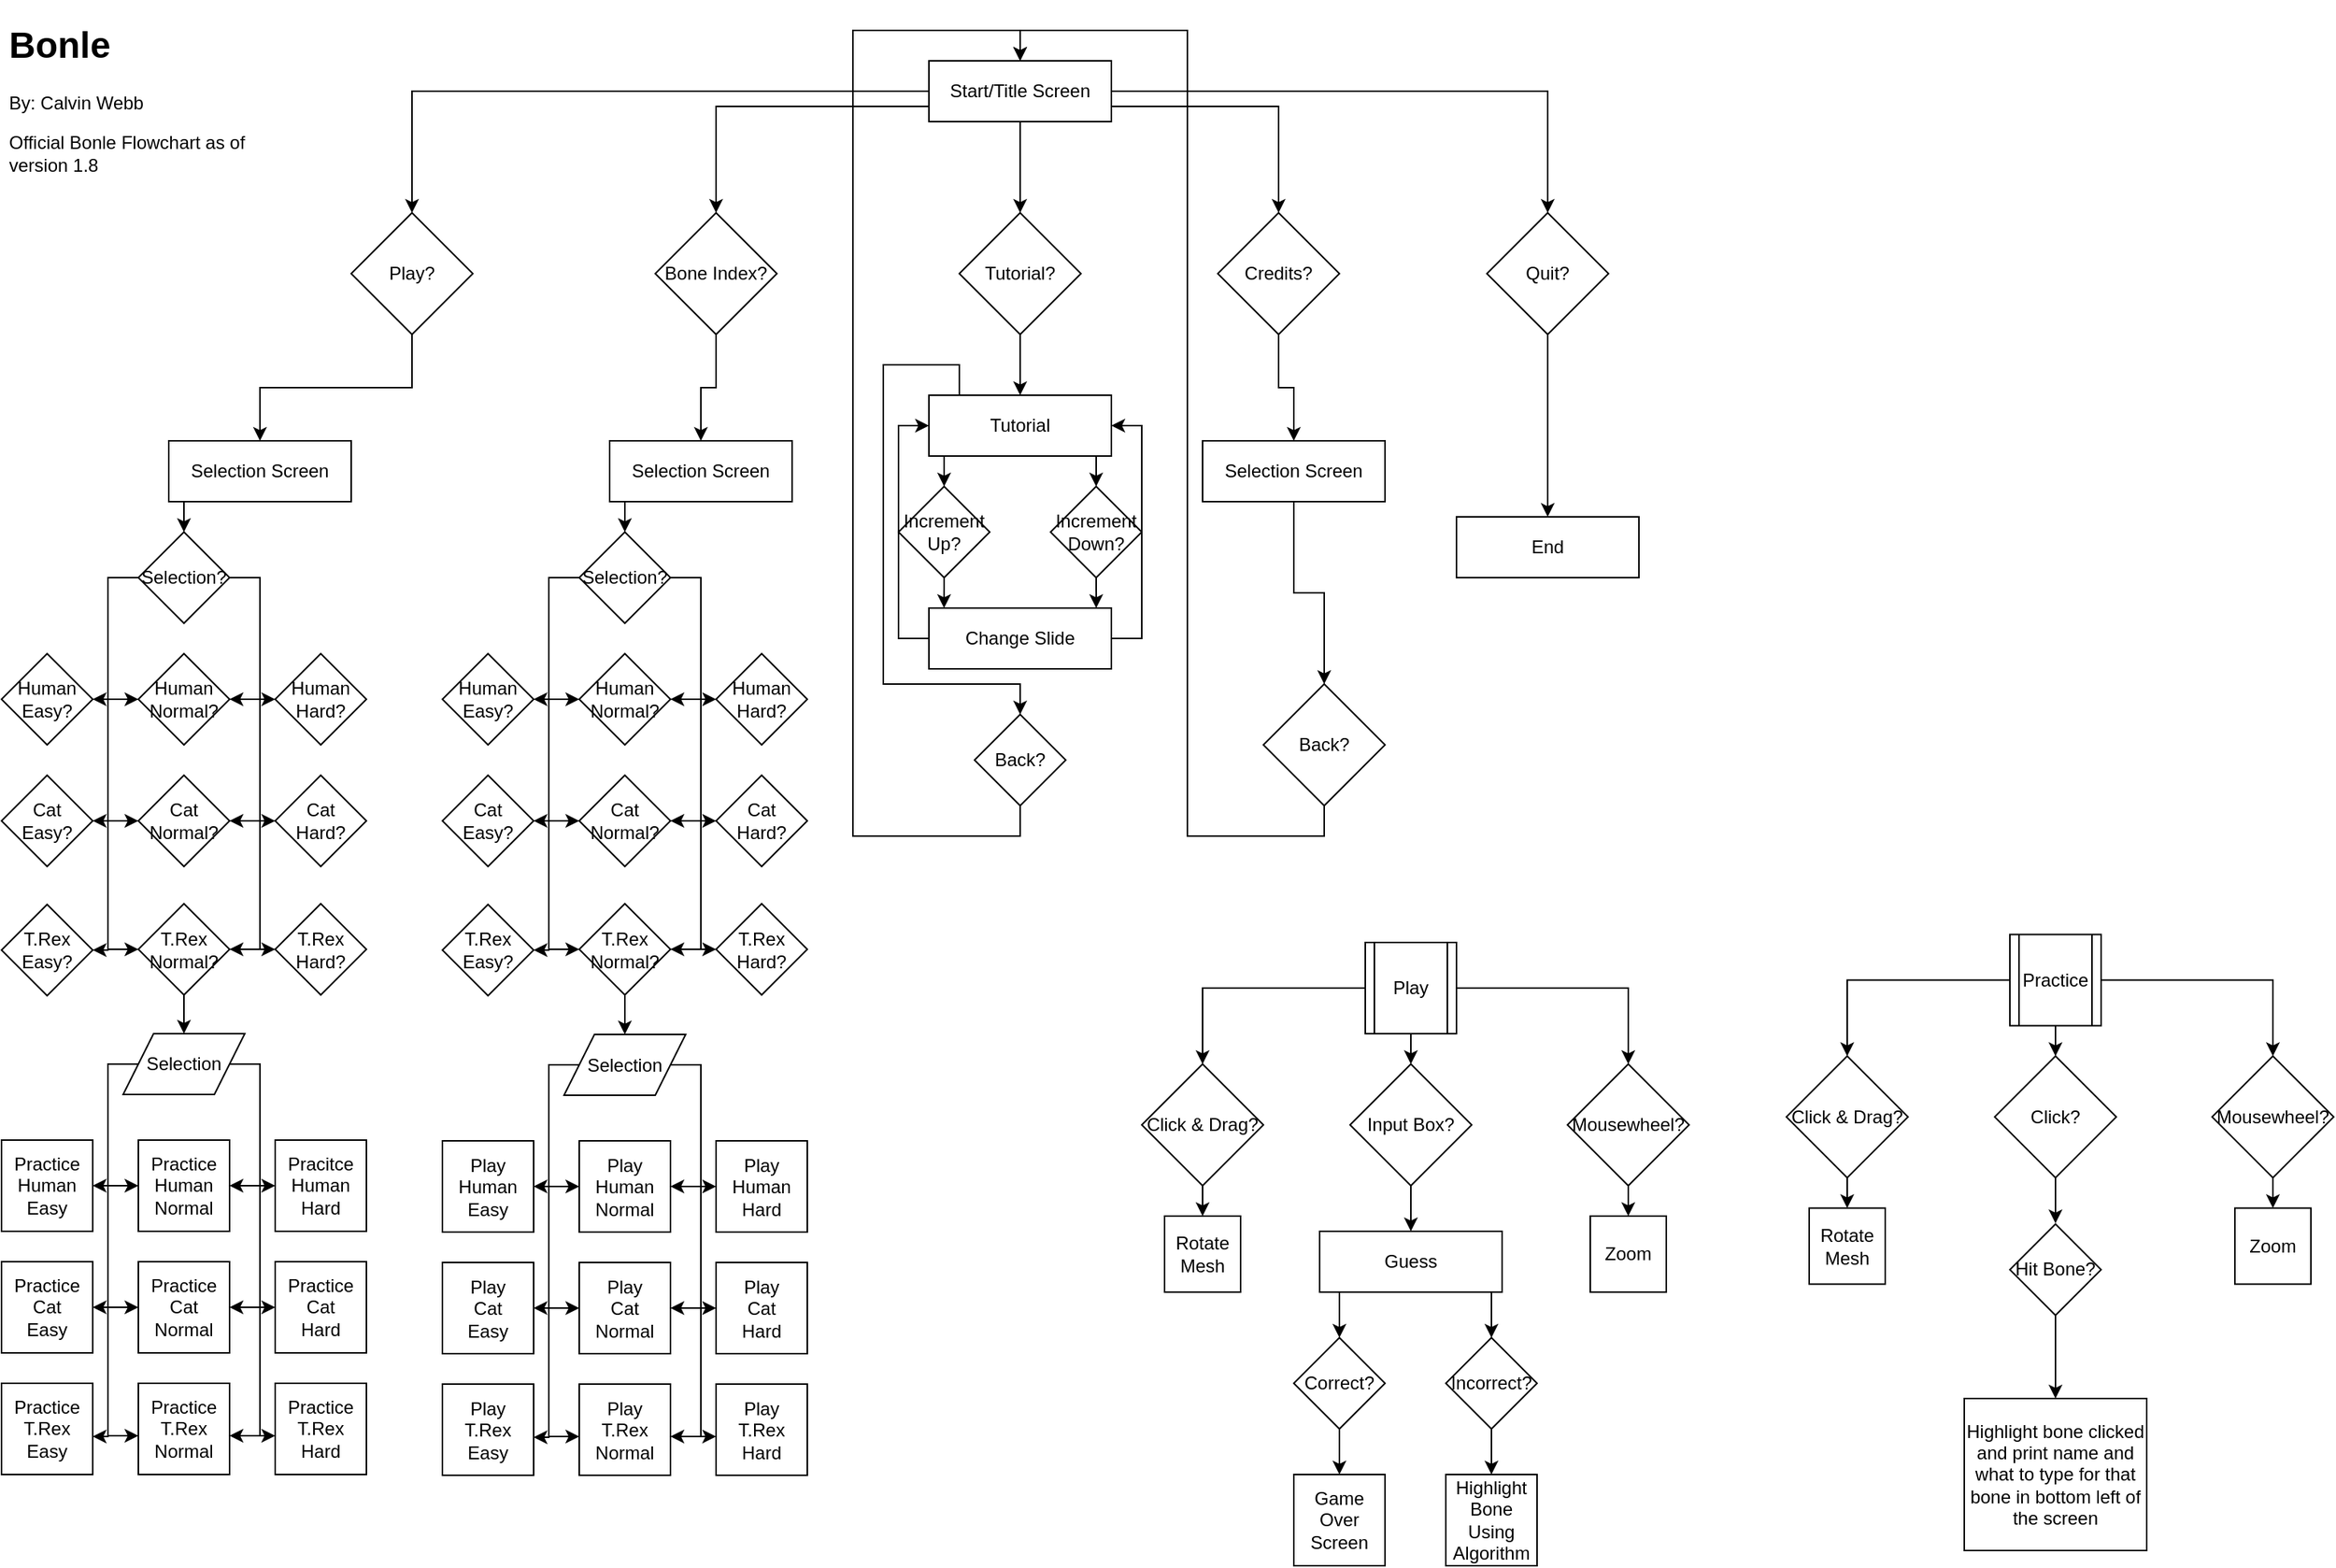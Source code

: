 <mxfile version="20.3.3" type="github">
  <diagram id="C5RBs43oDa-KdzZeNtuy" name="Page-1">
    <mxGraphModel dx="2249" dy="800" grid="1" gridSize="10" guides="1" tooltips="1" connect="1" arrows="1" fold="1" page="1" pageScale="1" pageWidth="827" pageHeight="1169" math="0" shadow="0">
      <root>
        <mxCell id="WIyWlLk6GJQsqaUBKTNV-0" />
        <mxCell id="WIyWlLk6GJQsqaUBKTNV-1" parent="WIyWlLk6GJQsqaUBKTNV-0" />
        <mxCell id="9SeCHtIBZzXsKNjQsnPQ-3" style="edgeStyle=orthogonalEdgeStyle;rounded=0;orthogonalLoop=1;jettySize=auto;html=1;exitX=0;exitY=0.75;exitDx=0;exitDy=0;entryX=0.5;entryY=0;entryDx=0;entryDy=0;" edge="1" parent="WIyWlLk6GJQsqaUBKTNV-1" source="WIyWlLk6GJQsqaUBKTNV-3" target="9SeCHtIBZzXsKNjQsnPQ-1">
          <mxGeometry relative="1" as="geometry" />
        </mxCell>
        <mxCell id="9SeCHtIBZzXsKNjQsnPQ-4" style="edgeStyle=orthogonalEdgeStyle;rounded=0;orthogonalLoop=1;jettySize=auto;html=1;exitX=0;exitY=0.5;exitDx=0;exitDy=0;entryX=0.5;entryY=0;entryDx=0;entryDy=0;" edge="1" parent="WIyWlLk6GJQsqaUBKTNV-1" source="WIyWlLk6GJQsqaUBKTNV-3" target="9SeCHtIBZzXsKNjQsnPQ-0">
          <mxGeometry relative="1" as="geometry" />
        </mxCell>
        <mxCell id="9SeCHtIBZzXsKNjQsnPQ-6" style="edgeStyle=orthogonalEdgeStyle;rounded=0;orthogonalLoop=1;jettySize=auto;html=1;exitX=0.5;exitY=1;exitDx=0;exitDy=0;entryX=0.5;entryY=0;entryDx=0;entryDy=0;" edge="1" parent="WIyWlLk6GJQsqaUBKTNV-1" source="WIyWlLk6GJQsqaUBKTNV-3" target="9SeCHtIBZzXsKNjQsnPQ-5">
          <mxGeometry relative="1" as="geometry" />
        </mxCell>
        <mxCell id="9SeCHtIBZzXsKNjQsnPQ-9" style="edgeStyle=orthogonalEdgeStyle;rounded=0;orthogonalLoop=1;jettySize=auto;html=1;exitX=1;exitY=0.75;exitDx=0;exitDy=0;entryX=0.5;entryY=0;entryDx=0;entryDy=0;" edge="1" parent="WIyWlLk6GJQsqaUBKTNV-1" source="WIyWlLk6GJQsqaUBKTNV-3" target="9SeCHtIBZzXsKNjQsnPQ-7">
          <mxGeometry relative="1" as="geometry" />
        </mxCell>
        <mxCell id="9SeCHtIBZzXsKNjQsnPQ-10" style="edgeStyle=orthogonalEdgeStyle;rounded=0;orthogonalLoop=1;jettySize=auto;html=1;exitX=1;exitY=0.5;exitDx=0;exitDy=0;entryX=0.5;entryY=0;entryDx=0;entryDy=0;" edge="1" parent="WIyWlLk6GJQsqaUBKTNV-1" source="WIyWlLk6GJQsqaUBKTNV-3" target="9SeCHtIBZzXsKNjQsnPQ-8">
          <mxGeometry relative="1" as="geometry" />
        </mxCell>
        <mxCell id="WIyWlLk6GJQsqaUBKTNV-3" value="Start/Title Screen" style="rounded=0;whiteSpace=wrap;html=1;fontSize=12;glass=0;strokeWidth=1;shadow=0;" parent="WIyWlLk6GJQsqaUBKTNV-1" vertex="1">
          <mxGeometry x="380" y="70" width="120" height="40" as="geometry" />
        </mxCell>
        <mxCell id="9SeCHtIBZzXsKNjQsnPQ-0" value="Play?" style="rhombus;whiteSpace=wrap;html=1;rounded=0;" vertex="1" parent="WIyWlLk6GJQsqaUBKTNV-1">
          <mxGeometry y="170" width="80" height="80" as="geometry" />
        </mxCell>
        <mxCell id="9SeCHtIBZzXsKNjQsnPQ-39" style="edgeStyle=orthogonalEdgeStyle;rounded=0;orthogonalLoop=1;jettySize=auto;html=1;exitX=0.5;exitY=1;exitDx=0;exitDy=0;entryX=0.5;entryY=0;entryDx=0;entryDy=0;" edge="1" parent="WIyWlLk6GJQsqaUBKTNV-1" source="9SeCHtIBZzXsKNjQsnPQ-1" target="9SeCHtIBZzXsKNjQsnPQ-38">
          <mxGeometry relative="1" as="geometry" />
        </mxCell>
        <mxCell id="9SeCHtIBZzXsKNjQsnPQ-1" value="Bone Index?" style="rhombus;whiteSpace=wrap;html=1;rounded=0;" vertex="1" parent="WIyWlLk6GJQsqaUBKTNV-1">
          <mxGeometry x="200" y="170" width="80" height="80" as="geometry" />
        </mxCell>
        <mxCell id="9SeCHtIBZzXsKNjQsnPQ-22" style="edgeStyle=orthogonalEdgeStyle;rounded=0;orthogonalLoop=1;jettySize=auto;html=1;exitX=0.5;exitY=1;exitDx=0;exitDy=0;entryX=0.5;entryY=0;entryDx=0;entryDy=0;" edge="1" parent="WIyWlLk6GJQsqaUBKTNV-1" source="9SeCHtIBZzXsKNjQsnPQ-5" target="9SeCHtIBZzXsKNjQsnPQ-21">
          <mxGeometry relative="1" as="geometry" />
        </mxCell>
        <mxCell id="9SeCHtIBZzXsKNjQsnPQ-5" value="Tutorial?" style="rhombus;whiteSpace=wrap;html=1;rounded=0;" vertex="1" parent="WIyWlLk6GJQsqaUBKTNV-1">
          <mxGeometry x="400" y="170" width="80" height="80" as="geometry" />
        </mxCell>
        <mxCell id="9SeCHtIBZzXsKNjQsnPQ-15" style="edgeStyle=orthogonalEdgeStyle;rounded=0;orthogonalLoop=1;jettySize=auto;html=1;exitX=0.5;exitY=1;exitDx=0;exitDy=0;entryX=0.5;entryY=0;entryDx=0;entryDy=0;" edge="1" parent="WIyWlLk6GJQsqaUBKTNV-1" source="9SeCHtIBZzXsKNjQsnPQ-7" target="9SeCHtIBZzXsKNjQsnPQ-14">
          <mxGeometry relative="1" as="geometry" />
        </mxCell>
        <mxCell id="9SeCHtIBZzXsKNjQsnPQ-13" style="edgeStyle=orthogonalEdgeStyle;rounded=0;orthogonalLoop=1;jettySize=auto;html=1;exitX=0.5;exitY=1;exitDx=0;exitDy=0;entryX=0.5;entryY=0;entryDx=0;entryDy=0;" edge="1" parent="WIyWlLk6GJQsqaUBKTNV-1" source="9SeCHtIBZzXsKNjQsnPQ-8" target="9SeCHtIBZzXsKNjQsnPQ-12">
          <mxGeometry relative="1" as="geometry" />
        </mxCell>
        <mxCell id="9SeCHtIBZzXsKNjQsnPQ-8" value="Quit?" style="rhombus;whiteSpace=wrap;html=1;rounded=0;" vertex="1" parent="WIyWlLk6GJQsqaUBKTNV-1">
          <mxGeometry x="747" y="170" width="80" height="80" as="geometry" />
        </mxCell>
        <mxCell id="9SeCHtIBZzXsKNjQsnPQ-12" value="End" style="rounded=0;whiteSpace=wrap;html=1;fontSize=12;glass=0;strokeWidth=1;shadow=0;" vertex="1" parent="WIyWlLk6GJQsqaUBKTNV-1">
          <mxGeometry x="727" y="370" width="120" height="40" as="geometry" />
        </mxCell>
        <mxCell id="9SeCHtIBZzXsKNjQsnPQ-17" style="edgeStyle=orthogonalEdgeStyle;rounded=0;orthogonalLoop=1;jettySize=auto;html=1;exitX=0.5;exitY=1;exitDx=0;exitDy=0;" edge="1" parent="WIyWlLk6GJQsqaUBKTNV-1" source="9SeCHtIBZzXsKNjQsnPQ-14" target="9SeCHtIBZzXsKNjQsnPQ-16">
          <mxGeometry relative="1" as="geometry" />
        </mxCell>
        <mxCell id="9SeCHtIBZzXsKNjQsnPQ-14" value="Selection Screen" style="rounded=0;whiteSpace=wrap;html=1;" vertex="1" parent="WIyWlLk6GJQsqaUBKTNV-1">
          <mxGeometry x="560" y="320" width="120" height="40" as="geometry" />
        </mxCell>
        <mxCell id="9SeCHtIBZzXsKNjQsnPQ-20" style="edgeStyle=orthogonalEdgeStyle;rounded=0;orthogonalLoop=1;jettySize=auto;html=1;exitX=0.5;exitY=1;exitDx=0;exitDy=0;entryX=0.5;entryY=0;entryDx=0;entryDy=0;" edge="1" parent="WIyWlLk6GJQsqaUBKTNV-1" source="9SeCHtIBZzXsKNjQsnPQ-16" target="WIyWlLk6GJQsqaUBKTNV-3">
          <mxGeometry relative="1" as="geometry" />
        </mxCell>
        <mxCell id="9SeCHtIBZzXsKNjQsnPQ-16" value="Back?" style="rhombus;whiteSpace=wrap;html=1;rounded=0;" vertex="1" parent="WIyWlLk6GJQsqaUBKTNV-1">
          <mxGeometry x="600" y="480" width="80" height="80" as="geometry" />
        </mxCell>
        <mxCell id="9SeCHtIBZzXsKNjQsnPQ-7" value="Credits?" style="rhombus;whiteSpace=wrap;html=1;rounded=0;" vertex="1" parent="WIyWlLk6GJQsqaUBKTNV-1">
          <mxGeometry x="570" y="170" width="80" height="80" as="geometry" />
        </mxCell>
        <mxCell id="9SeCHtIBZzXsKNjQsnPQ-26" style="edgeStyle=orthogonalEdgeStyle;rounded=0;orthogonalLoop=1;jettySize=auto;html=1;exitX=0;exitY=1;exitDx=0;exitDy=0;entryX=0.5;entryY=0;entryDx=0;entryDy=0;" edge="1" parent="WIyWlLk6GJQsqaUBKTNV-1" source="9SeCHtIBZzXsKNjQsnPQ-21" target="9SeCHtIBZzXsKNjQsnPQ-23">
          <mxGeometry relative="1" as="geometry" />
        </mxCell>
        <mxCell id="9SeCHtIBZzXsKNjQsnPQ-27" style="edgeStyle=orthogonalEdgeStyle;rounded=0;orthogonalLoop=1;jettySize=auto;html=1;exitX=1;exitY=1;exitDx=0;exitDy=0;entryX=0.5;entryY=0;entryDx=0;entryDy=0;" edge="1" parent="WIyWlLk6GJQsqaUBKTNV-1" source="9SeCHtIBZzXsKNjQsnPQ-21" target="9SeCHtIBZzXsKNjQsnPQ-24">
          <mxGeometry relative="1" as="geometry" />
        </mxCell>
        <mxCell id="9SeCHtIBZzXsKNjQsnPQ-36" style="edgeStyle=orthogonalEdgeStyle;rounded=0;orthogonalLoop=1;jettySize=auto;html=1;exitX=0;exitY=0;exitDx=0;exitDy=0;entryX=0.5;entryY=0;entryDx=0;entryDy=0;" edge="1" parent="WIyWlLk6GJQsqaUBKTNV-1" source="9SeCHtIBZzXsKNjQsnPQ-21" target="9SeCHtIBZzXsKNjQsnPQ-34">
          <mxGeometry relative="1" as="geometry">
            <Array as="points">
              <mxPoint x="400" y="290" />
              <mxPoint x="400" y="270" />
              <mxPoint x="350" y="270" />
              <mxPoint x="350" y="480" />
              <mxPoint x="440" y="480" />
            </Array>
          </mxGeometry>
        </mxCell>
        <mxCell id="9SeCHtIBZzXsKNjQsnPQ-21" value="Tutorial" style="rounded=0;whiteSpace=wrap;html=1;" vertex="1" parent="WIyWlLk6GJQsqaUBKTNV-1">
          <mxGeometry x="380" y="290" width="120" height="40" as="geometry" />
        </mxCell>
        <mxCell id="9SeCHtIBZzXsKNjQsnPQ-30" style="edgeStyle=orthogonalEdgeStyle;rounded=0;orthogonalLoop=1;jettySize=auto;html=1;exitX=0.5;exitY=1;exitDx=0;exitDy=0;entryX=0.083;entryY=0;entryDx=0;entryDy=0;entryPerimeter=0;" edge="1" parent="WIyWlLk6GJQsqaUBKTNV-1" source="9SeCHtIBZzXsKNjQsnPQ-23" target="9SeCHtIBZzXsKNjQsnPQ-28">
          <mxGeometry relative="1" as="geometry" />
        </mxCell>
        <mxCell id="9SeCHtIBZzXsKNjQsnPQ-23" value="Increment Up?" style="rhombus;whiteSpace=wrap;html=1;rounded=0;" vertex="1" parent="WIyWlLk6GJQsqaUBKTNV-1">
          <mxGeometry x="360" y="350" width="60" height="60" as="geometry" />
        </mxCell>
        <mxCell id="9SeCHtIBZzXsKNjQsnPQ-29" style="edgeStyle=orthogonalEdgeStyle;rounded=0;orthogonalLoop=1;jettySize=auto;html=1;exitX=0.5;exitY=1;exitDx=0;exitDy=0;entryX=0.917;entryY=0;entryDx=0;entryDy=0;entryPerimeter=0;" edge="1" parent="WIyWlLk6GJQsqaUBKTNV-1" source="9SeCHtIBZzXsKNjQsnPQ-24" target="9SeCHtIBZzXsKNjQsnPQ-28">
          <mxGeometry relative="1" as="geometry" />
        </mxCell>
        <mxCell id="9SeCHtIBZzXsKNjQsnPQ-24" value="Increment Down?" style="rhombus;whiteSpace=wrap;html=1;rounded=0;" vertex="1" parent="WIyWlLk6GJQsqaUBKTNV-1">
          <mxGeometry x="460" y="350" width="60" height="60" as="geometry" />
        </mxCell>
        <mxCell id="9SeCHtIBZzXsKNjQsnPQ-32" style="edgeStyle=orthogonalEdgeStyle;rounded=0;orthogonalLoop=1;jettySize=auto;html=1;exitX=0;exitY=0.5;exitDx=0;exitDy=0;entryX=0;entryY=0.5;entryDx=0;entryDy=0;" edge="1" parent="WIyWlLk6GJQsqaUBKTNV-1" source="9SeCHtIBZzXsKNjQsnPQ-28" target="9SeCHtIBZzXsKNjQsnPQ-21">
          <mxGeometry relative="1" as="geometry" />
        </mxCell>
        <mxCell id="9SeCHtIBZzXsKNjQsnPQ-33" style="edgeStyle=orthogonalEdgeStyle;rounded=0;orthogonalLoop=1;jettySize=auto;html=1;exitX=1;exitY=0.5;exitDx=0;exitDy=0;entryX=1;entryY=0.5;entryDx=0;entryDy=0;" edge="1" parent="WIyWlLk6GJQsqaUBKTNV-1" source="9SeCHtIBZzXsKNjQsnPQ-28" target="9SeCHtIBZzXsKNjQsnPQ-21">
          <mxGeometry relative="1" as="geometry" />
        </mxCell>
        <mxCell id="9SeCHtIBZzXsKNjQsnPQ-28" value="Change Slide" style="rounded=0;whiteSpace=wrap;html=1;" vertex="1" parent="WIyWlLk6GJQsqaUBKTNV-1">
          <mxGeometry x="380" y="430" width="120" height="40" as="geometry" />
        </mxCell>
        <mxCell id="9SeCHtIBZzXsKNjQsnPQ-37" style="edgeStyle=orthogonalEdgeStyle;rounded=0;orthogonalLoop=1;jettySize=auto;html=1;exitX=0.5;exitY=1;exitDx=0;exitDy=0;entryX=0.5;entryY=0;entryDx=0;entryDy=0;" edge="1" parent="WIyWlLk6GJQsqaUBKTNV-1" source="9SeCHtIBZzXsKNjQsnPQ-34" target="WIyWlLk6GJQsqaUBKTNV-3">
          <mxGeometry relative="1" as="geometry">
            <Array as="points">
              <mxPoint x="440" y="580" />
              <mxPoint x="330" y="580" />
              <mxPoint x="330" y="50" />
              <mxPoint x="440" y="50" />
            </Array>
          </mxGeometry>
        </mxCell>
        <mxCell id="9SeCHtIBZzXsKNjQsnPQ-34" value="Back?" style="rhombus;whiteSpace=wrap;html=1;rounded=0;" vertex="1" parent="WIyWlLk6GJQsqaUBKTNV-1">
          <mxGeometry x="410" y="500" width="60" height="60" as="geometry" />
        </mxCell>
        <mxCell id="9SeCHtIBZzXsKNjQsnPQ-50" style="edgeStyle=orthogonalEdgeStyle;rounded=0;orthogonalLoop=1;jettySize=auto;html=1;exitX=0;exitY=1;exitDx=0;exitDy=0;entryX=0.5;entryY=0;entryDx=0;entryDy=0;" edge="1" parent="WIyWlLk6GJQsqaUBKTNV-1" source="9SeCHtIBZzXsKNjQsnPQ-38" target="9SeCHtIBZzXsKNjQsnPQ-49">
          <mxGeometry relative="1" as="geometry" />
        </mxCell>
        <mxCell id="9SeCHtIBZzXsKNjQsnPQ-38" value="Selection Screen" style="rounded=0;whiteSpace=wrap;html=1;" vertex="1" parent="WIyWlLk6GJQsqaUBKTNV-1">
          <mxGeometry x="170" y="320" width="120" height="40" as="geometry" />
        </mxCell>
        <mxCell id="9SeCHtIBZzXsKNjQsnPQ-40" value="Human Easy?" style="rhombus;whiteSpace=wrap;html=1;rounded=0;" vertex="1" parent="WIyWlLk6GJQsqaUBKTNV-1">
          <mxGeometry x="60" y="460" width="60" height="60" as="geometry" />
        </mxCell>
        <mxCell id="9SeCHtIBZzXsKNjQsnPQ-41" value="Human Normal?" style="rhombus;whiteSpace=wrap;html=1;rounded=0;" vertex="1" parent="WIyWlLk6GJQsqaUBKTNV-1">
          <mxGeometry x="150" y="460" width="60" height="60" as="geometry" />
        </mxCell>
        <mxCell id="9SeCHtIBZzXsKNjQsnPQ-42" value="Human Hard?" style="rhombus;whiteSpace=wrap;html=1;rounded=0;" vertex="1" parent="WIyWlLk6GJQsqaUBKTNV-1">
          <mxGeometry x="240" y="460" width="60" height="60" as="geometry" />
        </mxCell>
        <mxCell id="9SeCHtIBZzXsKNjQsnPQ-43" value="Cat&lt;br&gt;Hard?" style="rhombus;whiteSpace=wrap;html=1;rounded=0;" vertex="1" parent="WIyWlLk6GJQsqaUBKTNV-1">
          <mxGeometry x="240" y="540" width="60" height="60" as="geometry" />
        </mxCell>
        <mxCell id="9SeCHtIBZzXsKNjQsnPQ-44" value="Cat Normal?" style="rhombus;whiteSpace=wrap;html=1;rounded=0;" vertex="1" parent="WIyWlLk6GJQsqaUBKTNV-1">
          <mxGeometry x="150" y="540" width="60" height="60" as="geometry" />
        </mxCell>
        <mxCell id="9SeCHtIBZzXsKNjQsnPQ-45" value="Cat &lt;br&gt;Easy?" style="rhombus;whiteSpace=wrap;html=1;rounded=0;" vertex="1" parent="WIyWlLk6GJQsqaUBKTNV-1">
          <mxGeometry x="60" y="540" width="60" height="60" as="geometry" />
        </mxCell>
        <mxCell id="9SeCHtIBZzXsKNjQsnPQ-46" value="T.Rex&lt;br&gt;Easy?" style="rhombus;whiteSpace=wrap;html=1;rounded=0;" vertex="1" parent="WIyWlLk6GJQsqaUBKTNV-1">
          <mxGeometry x="60" y="625" width="60" height="60" as="geometry" />
        </mxCell>
        <mxCell id="9SeCHtIBZzXsKNjQsnPQ-47" value="T.Rex&lt;br&gt;Normal?" style="rhombus;whiteSpace=wrap;html=1;rounded=0;" vertex="1" parent="WIyWlLk6GJQsqaUBKTNV-1">
          <mxGeometry x="150" y="624.5" width="60" height="60" as="geometry" />
        </mxCell>
        <mxCell id="9SeCHtIBZzXsKNjQsnPQ-48" value="T.Rex&lt;br&gt;Hard?" style="rhombus;whiteSpace=wrap;html=1;rounded=0;" vertex="1" parent="WIyWlLk6GJQsqaUBKTNV-1">
          <mxGeometry x="240" y="624.5" width="60" height="60" as="geometry" />
        </mxCell>
        <mxCell id="9SeCHtIBZzXsKNjQsnPQ-54" style="edgeStyle=orthogonalEdgeStyle;rounded=0;orthogonalLoop=1;jettySize=auto;html=1;exitX=0;exitY=0.5;exitDx=0;exitDy=0;entryX=1;entryY=0.5;entryDx=0;entryDy=0;" edge="1" parent="WIyWlLk6GJQsqaUBKTNV-1" source="9SeCHtIBZzXsKNjQsnPQ-49" target="9SeCHtIBZzXsKNjQsnPQ-45">
          <mxGeometry relative="1" as="geometry">
            <Array as="points">
              <mxPoint x="130" y="410" />
              <mxPoint x="130" y="570" />
            </Array>
          </mxGeometry>
        </mxCell>
        <mxCell id="9SeCHtIBZzXsKNjQsnPQ-55" style="edgeStyle=orthogonalEdgeStyle;rounded=0;orthogonalLoop=1;jettySize=auto;html=1;exitX=0;exitY=0.5;exitDx=0;exitDy=0;entryX=0;entryY=0.5;entryDx=0;entryDy=0;" edge="1" parent="WIyWlLk6GJQsqaUBKTNV-1" source="9SeCHtIBZzXsKNjQsnPQ-49" target="9SeCHtIBZzXsKNjQsnPQ-44">
          <mxGeometry relative="1" as="geometry" />
        </mxCell>
        <mxCell id="9SeCHtIBZzXsKNjQsnPQ-56" style="edgeStyle=orthogonalEdgeStyle;rounded=0;orthogonalLoop=1;jettySize=auto;html=1;exitX=0;exitY=0.5;exitDx=0;exitDy=0;entryX=1;entryY=0.5;entryDx=0;entryDy=0;" edge="1" parent="WIyWlLk6GJQsqaUBKTNV-1" source="9SeCHtIBZzXsKNjQsnPQ-49" target="9SeCHtIBZzXsKNjQsnPQ-46">
          <mxGeometry relative="1" as="geometry">
            <Array as="points">
              <mxPoint x="130" y="410" />
              <mxPoint x="130" y="655" />
            </Array>
          </mxGeometry>
        </mxCell>
        <mxCell id="9SeCHtIBZzXsKNjQsnPQ-57" style="edgeStyle=orthogonalEdgeStyle;rounded=0;orthogonalLoop=1;jettySize=auto;html=1;exitX=0;exitY=0.5;exitDx=0;exitDy=0;entryX=0;entryY=0.5;entryDx=0;entryDy=0;" edge="1" parent="WIyWlLk6GJQsqaUBKTNV-1" source="9SeCHtIBZzXsKNjQsnPQ-49" target="9SeCHtIBZzXsKNjQsnPQ-47">
          <mxGeometry relative="1" as="geometry" />
        </mxCell>
        <mxCell id="9SeCHtIBZzXsKNjQsnPQ-58" style="edgeStyle=orthogonalEdgeStyle;rounded=0;orthogonalLoop=1;jettySize=auto;html=1;exitX=1;exitY=0.5;exitDx=0;exitDy=0;entryX=1;entryY=0.5;entryDx=0;entryDy=0;" edge="1" parent="WIyWlLk6GJQsqaUBKTNV-1" source="9SeCHtIBZzXsKNjQsnPQ-49" target="9SeCHtIBZzXsKNjQsnPQ-41">
          <mxGeometry relative="1" as="geometry" />
        </mxCell>
        <mxCell id="9SeCHtIBZzXsKNjQsnPQ-59" style="edgeStyle=orthogonalEdgeStyle;rounded=0;orthogonalLoop=1;jettySize=auto;html=1;exitX=1;exitY=0.5;exitDx=0;exitDy=0;entryX=0;entryY=0.5;entryDx=0;entryDy=0;" edge="1" parent="WIyWlLk6GJQsqaUBKTNV-1" source="9SeCHtIBZzXsKNjQsnPQ-49" target="9SeCHtIBZzXsKNjQsnPQ-42">
          <mxGeometry relative="1" as="geometry">
            <Array as="points">
              <mxPoint x="230" y="410" />
              <mxPoint x="230" y="490" />
            </Array>
          </mxGeometry>
        </mxCell>
        <mxCell id="9SeCHtIBZzXsKNjQsnPQ-60" style="edgeStyle=orthogonalEdgeStyle;rounded=0;orthogonalLoop=1;jettySize=auto;html=1;exitX=0;exitY=0.5;exitDx=0;exitDy=0;entryX=1;entryY=0.5;entryDx=0;entryDy=0;" edge="1" parent="WIyWlLk6GJQsqaUBKTNV-1" source="9SeCHtIBZzXsKNjQsnPQ-49" target="9SeCHtIBZzXsKNjQsnPQ-40">
          <mxGeometry relative="1" as="geometry">
            <Array as="points">
              <mxPoint x="130" y="410" />
              <mxPoint x="130" y="490" />
            </Array>
          </mxGeometry>
        </mxCell>
        <mxCell id="9SeCHtIBZzXsKNjQsnPQ-61" style="edgeStyle=orthogonalEdgeStyle;rounded=0;orthogonalLoop=1;jettySize=auto;html=1;exitX=0;exitY=0.5;exitDx=0;exitDy=0;entryX=0;entryY=0.5;entryDx=0;entryDy=0;" edge="1" parent="WIyWlLk6GJQsqaUBKTNV-1" source="9SeCHtIBZzXsKNjQsnPQ-49" target="9SeCHtIBZzXsKNjQsnPQ-41">
          <mxGeometry relative="1" as="geometry" />
        </mxCell>
        <mxCell id="9SeCHtIBZzXsKNjQsnPQ-62" style="edgeStyle=orthogonalEdgeStyle;rounded=0;orthogonalLoop=1;jettySize=auto;html=1;exitX=1;exitY=0.5;exitDx=0;exitDy=0;entryX=1;entryY=0.5;entryDx=0;entryDy=0;" edge="1" parent="WIyWlLk6GJQsqaUBKTNV-1" source="9SeCHtIBZzXsKNjQsnPQ-49" target="9SeCHtIBZzXsKNjQsnPQ-44">
          <mxGeometry relative="1" as="geometry" />
        </mxCell>
        <mxCell id="9SeCHtIBZzXsKNjQsnPQ-63" style="edgeStyle=orthogonalEdgeStyle;rounded=0;orthogonalLoop=1;jettySize=auto;html=1;exitX=1;exitY=0.5;exitDx=0;exitDy=0;entryX=1;entryY=0.5;entryDx=0;entryDy=0;" edge="1" parent="WIyWlLk6GJQsqaUBKTNV-1" source="9SeCHtIBZzXsKNjQsnPQ-49" target="9SeCHtIBZzXsKNjQsnPQ-47">
          <mxGeometry relative="1" as="geometry" />
        </mxCell>
        <mxCell id="9SeCHtIBZzXsKNjQsnPQ-64" style="edgeStyle=orthogonalEdgeStyle;rounded=0;orthogonalLoop=1;jettySize=auto;html=1;exitX=1;exitY=0.5;exitDx=0;exitDy=0;entryX=0;entryY=0.5;entryDx=0;entryDy=0;" edge="1" parent="WIyWlLk6GJQsqaUBKTNV-1" source="9SeCHtIBZzXsKNjQsnPQ-49" target="9SeCHtIBZzXsKNjQsnPQ-43">
          <mxGeometry relative="1" as="geometry">
            <Array as="points">
              <mxPoint x="230" y="410" />
              <mxPoint x="230" y="570" />
            </Array>
          </mxGeometry>
        </mxCell>
        <mxCell id="9SeCHtIBZzXsKNjQsnPQ-65" style="edgeStyle=orthogonalEdgeStyle;rounded=0;orthogonalLoop=1;jettySize=auto;html=1;exitX=1;exitY=0.5;exitDx=0;exitDy=0;entryX=0;entryY=0.5;entryDx=0;entryDy=0;" edge="1" parent="WIyWlLk6GJQsqaUBKTNV-1" source="9SeCHtIBZzXsKNjQsnPQ-49" target="9SeCHtIBZzXsKNjQsnPQ-48">
          <mxGeometry relative="1" as="geometry">
            <Array as="points">
              <mxPoint x="230" y="410" />
              <mxPoint x="230" y="655" />
            </Array>
          </mxGeometry>
        </mxCell>
        <mxCell id="9SeCHtIBZzXsKNjQsnPQ-49" value="Selection?" style="rhombus;whiteSpace=wrap;html=1;rounded=0;" vertex="1" parent="WIyWlLk6GJQsqaUBKTNV-1">
          <mxGeometry x="150" y="380" width="60" height="60" as="geometry" />
        </mxCell>
        <mxCell id="9SeCHtIBZzXsKNjQsnPQ-91" style="edgeStyle=orthogonalEdgeStyle;rounded=0;orthogonalLoop=1;jettySize=auto;html=1;exitX=0.5;exitY=1;exitDx=0;exitDy=0;entryX=0.5;entryY=0;entryDx=0;entryDy=0;" edge="1" target="9SeCHtIBZzXsKNjQsnPQ-93" parent="WIyWlLk6GJQsqaUBKTNV-1" source="9SeCHtIBZzXsKNjQsnPQ-0">
          <mxGeometry relative="1" as="geometry">
            <mxPoint x="-50" y="250" as="sourcePoint" />
          </mxGeometry>
        </mxCell>
        <mxCell id="9SeCHtIBZzXsKNjQsnPQ-92" style="edgeStyle=orthogonalEdgeStyle;rounded=0;orthogonalLoop=1;jettySize=auto;html=1;exitX=0;exitY=1;exitDx=0;exitDy=0;entryX=0.5;entryY=0;entryDx=0;entryDy=0;" edge="1" source="9SeCHtIBZzXsKNjQsnPQ-93" target="9SeCHtIBZzXsKNjQsnPQ-115" parent="WIyWlLk6GJQsqaUBKTNV-1">
          <mxGeometry relative="1" as="geometry" />
        </mxCell>
        <mxCell id="9SeCHtIBZzXsKNjQsnPQ-93" value="Selection Screen" style="rounded=0;whiteSpace=wrap;html=1;" vertex="1" parent="WIyWlLk6GJQsqaUBKTNV-1">
          <mxGeometry x="-120" y="320" width="120" height="40" as="geometry" />
        </mxCell>
        <mxCell id="9SeCHtIBZzXsKNjQsnPQ-94" value="Human Easy?" style="rhombus;whiteSpace=wrap;html=1;rounded=0;" vertex="1" parent="WIyWlLk6GJQsqaUBKTNV-1">
          <mxGeometry x="-230" y="460" width="60" height="60" as="geometry" />
        </mxCell>
        <mxCell id="9SeCHtIBZzXsKNjQsnPQ-95" value="Human Normal?" style="rhombus;whiteSpace=wrap;html=1;rounded=0;" vertex="1" parent="WIyWlLk6GJQsqaUBKTNV-1">
          <mxGeometry x="-140" y="460" width="60" height="60" as="geometry" />
        </mxCell>
        <mxCell id="9SeCHtIBZzXsKNjQsnPQ-96" value="Human Hard?" style="rhombus;whiteSpace=wrap;html=1;rounded=0;" vertex="1" parent="WIyWlLk6GJQsqaUBKTNV-1">
          <mxGeometry x="-50" y="460" width="60" height="60" as="geometry" />
        </mxCell>
        <mxCell id="9SeCHtIBZzXsKNjQsnPQ-97" value="Cat&lt;br&gt;Hard?" style="rhombus;whiteSpace=wrap;html=1;rounded=0;" vertex="1" parent="WIyWlLk6GJQsqaUBKTNV-1">
          <mxGeometry x="-50" y="540" width="60" height="60" as="geometry" />
        </mxCell>
        <mxCell id="9SeCHtIBZzXsKNjQsnPQ-98" value="Cat Normal?" style="rhombus;whiteSpace=wrap;html=1;rounded=0;" vertex="1" parent="WIyWlLk6GJQsqaUBKTNV-1">
          <mxGeometry x="-140" y="540" width="60" height="60" as="geometry" />
        </mxCell>
        <mxCell id="9SeCHtIBZzXsKNjQsnPQ-99" value="Cat &lt;br&gt;Easy?" style="rhombus;whiteSpace=wrap;html=1;rounded=0;" vertex="1" parent="WIyWlLk6GJQsqaUBKTNV-1">
          <mxGeometry x="-230" y="540" width="60" height="60" as="geometry" />
        </mxCell>
        <mxCell id="9SeCHtIBZzXsKNjQsnPQ-100" value="T.Rex&lt;br&gt;Easy?" style="rhombus;whiteSpace=wrap;html=1;rounded=0;" vertex="1" parent="WIyWlLk6GJQsqaUBKTNV-1">
          <mxGeometry x="-230" y="625" width="60" height="60" as="geometry" />
        </mxCell>
        <mxCell id="9SeCHtIBZzXsKNjQsnPQ-139" style="edgeStyle=orthogonalEdgeStyle;orthogonalLoop=1;jettySize=auto;html=1;exitX=0.5;exitY=1;exitDx=0;exitDy=0;entryX=0.5;entryY=0;entryDx=0;entryDy=0;rounded=0;" edge="1" parent="WIyWlLk6GJQsqaUBKTNV-1" source="9SeCHtIBZzXsKNjQsnPQ-101" target="9SeCHtIBZzXsKNjQsnPQ-138">
          <mxGeometry relative="1" as="geometry" />
        </mxCell>
        <mxCell id="9SeCHtIBZzXsKNjQsnPQ-101" value="T.Rex&lt;br&gt;Normal?" style="rhombus;whiteSpace=wrap;html=1;rounded=0;" vertex="1" parent="WIyWlLk6GJQsqaUBKTNV-1">
          <mxGeometry x="-140" y="624.5" width="60" height="60" as="geometry" />
        </mxCell>
        <mxCell id="9SeCHtIBZzXsKNjQsnPQ-102" value="T.Rex&lt;br&gt;Hard?" style="rhombus;whiteSpace=wrap;html=1;rounded=0;" vertex="1" parent="WIyWlLk6GJQsqaUBKTNV-1">
          <mxGeometry x="-50" y="624.5" width="60" height="60" as="geometry" />
        </mxCell>
        <mxCell id="9SeCHtIBZzXsKNjQsnPQ-103" style="edgeStyle=orthogonalEdgeStyle;rounded=0;orthogonalLoop=1;jettySize=auto;html=1;exitX=0;exitY=0.5;exitDx=0;exitDy=0;entryX=1;entryY=0.5;entryDx=0;entryDy=0;" edge="1" source="9SeCHtIBZzXsKNjQsnPQ-115" target="9SeCHtIBZzXsKNjQsnPQ-99" parent="WIyWlLk6GJQsqaUBKTNV-1">
          <mxGeometry relative="1" as="geometry">
            <Array as="points">
              <mxPoint x="-160" y="410" />
              <mxPoint x="-160" y="570" />
            </Array>
          </mxGeometry>
        </mxCell>
        <mxCell id="9SeCHtIBZzXsKNjQsnPQ-104" style="edgeStyle=orthogonalEdgeStyle;rounded=0;orthogonalLoop=1;jettySize=auto;html=1;exitX=0;exitY=0.5;exitDx=0;exitDy=0;entryX=0;entryY=0.5;entryDx=0;entryDy=0;" edge="1" source="9SeCHtIBZzXsKNjQsnPQ-115" target="9SeCHtIBZzXsKNjQsnPQ-98" parent="WIyWlLk6GJQsqaUBKTNV-1">
          <mxGeometry relative="1" as="geometry" />
        </mxCell>
        <mxCell id="9SeCHtIBZzXsKNjQsnPQ-105" style="edgeStyle=orthogonalEdgeStyle;rounded=0;orthogonalLoop=1;jettySize=auto;html=1;exitX=0;exitY=0.5;exitDx=0;exitDy=0;entryX=1;entryY=0.5;entryDx=0;entryDy=0;" edge="1" source="9SeCHtIBZzXsKNjQsnPQ-115" target="9SeCHtIBZzXsKNjQsnPQ-100" parent="WIyWlLk6GJQsqaUBKTNV-1">
          <mxGeometry relative="1" as="geometry">
            <Array as="points">
              <mxPoint x="-160" y="410" />
              <mxPoint x="-160" y="655" />
            </Array>
          </mxGeometry>
        </mxCell>
        <mxCell id="9SeCHtIBZzXsKNjQsnPQ-106" style="edgeStyle=orthogonalEdgeStyle;rounded=0;orthogonalLoop=1;jettySize=auto;html=1;exitX=0;exitY=0.5;exitDx=0;exitDy=0;entryX=0;entryY=0.5;entryDx=0;entryDy=0;" edge="1" source="9SeCHtIBZzXsKNjQsnPQ-115" target="9SeCHtIBZzXsKNjQsnPQ-101" parent="WIyWlLk6GJQsqaUBKTNV-1">
          <mxGeometry relative="1" as="geometry" />
        </mxCell>
        <mxCell id="9SeCHtIBZzXsKNjQsnPQ-107" style="edgeStyle=orthogonalEdgeStyle;rounded=0;orthogonalLoop=1;jettySize=auto;html=1;exitX=1;exitY=0.5;exitDx=0;exitDy=0;entryX=1;entryY=0.5;entryDx=0;entryDy=0;" edge="1" source="9SeCHtIBZzXsKNjQsnPQ-115" target="9SeCHtIBZzXsKNjQsnPQ-95" parent="WIyWlLk6GJQsqaUBKTNV-1">
          <mxGeometry relative="1" as="geometry" />
        </mxCell>
        <mxCell id="9SeCHtIBZzXsKNjQsnPQ-108" style="edgeStyle=orthogonalEdgeStyle;rounded=0;orthogonalLoop=1;jettySize=auto;html=1;exitX=1;exitY=0.5;exitDx=0;exitDy=0;entryX=0;entryY=0.5;entryDx=0;entryDy=0;" edge="1" source="9SeCHtIBZzXsKNjQsnPQ-115" target="9SeCHtIBZzXsKNjQsnPQ-96" parent="WIyWlLk6GJQsqaUBKTNV-1">
          <mxGeometry relative="1" as="geometry">
            <Array as="points">
              <mxPoint x="-60" y="410" />
              <mxPoint x="-60" y="490" />
            </Array>
          </mxGeometry>
        </mxCell>
        <mxCell id="9SeCHtIBZzXsKNjQsnPQ-109" style="edgeStyle=orthogonalEdgeStyle;rounded=0;orthogonalLoop=1;jettySize=auto;html=1;exitX=0;exitY=0.5;exitDx=0;exitDy=0;entryX=1;entryY=0.5;entryDx=0;entryDy=0;" edge="1" source="9SeCHtIBZzXsKNjQsnPQ-115" target="9SeCHtIBZzXsKNjQsnPQ-94" parent="WIyWlLk6GJQsqaUBKTNV-1">
          <mxGeometry relative="1" as="geometry">
            <Array as="points">
              <mxPoint x="-160" y="410" />
              <mxPoint x="-160" y="490" />
            </Array>
          </mxGeometry>
        </mxCell>
        <mxCell id="9SeCHtIBZzXsKNjQsnPQ-110" style="edgeStyle=orthogonalEdgeStyle;rounded=0;orthogonalLoop=1;jettySize=auto;html=1;exitX=0;exitY=0.5;exitDx=0;exitDy=0;entryX=0;entryY=0.5;entryDx=0;entryDy=0;" edge="1" source="9SeCHtIBZzXsKNjQsnPQ-115" target="9SeCHtIBZzXsKNjQsnPQ-95" parent="WIyWlLk6GJQsqaUBKTNV-1">
          <mxGeometry relative="1" as="geometry" />
        </mxCell>
        <mxCell id="9SeCHtIBZzXsKNjQsnPQ-111" style="edgeStyle=orthogonalEdgeStyle;rounded=0;orthogonalLoop=1;jettySize=auto;html=1;exitX=1;exitY=0.5;exitDx=0;exitDy=0;entryX=1;entryY=0.5;entryDx=0;entryDy=0;" edge="1" source="9SeCHtIBZzXsKNjQsnPQ-115" target="9SeCHtIBZzXsKNjQsnPQ-98" parent="WIyWlLk6GJQsqaUBKTNV-1">
          <mxGeometry relative="1" as="geometry" />
        </mxCell>
        <mxCell id="9SeCHtIBZzXsKNjQsnPQ-112" style="edgeStyle=orthogonalEdgeStyle;rounded=0;orthogonalLoop=1;jettySize=auto;html=1;exitX=1;exitY=0.5;exitDx=0;exitDy=0;entryX=1;entryY=0.5;entryDx=0;entryDy=0;" edge="1" source="9SeCHtIBZzXsKNjQsnPQ-115" target="9SeCHtIBZzXsKNjQsnPQ-101" parent="WIyWlLk6GJQsqaUBKTNV-1">
          <mxGeometry relative="1" as="geometry" />
        </mxCell>
        <mxCell id="9SeCHtIBZzXsKNjQsnPQ-113" style="edgeStyle=orthogonalEdgeStyle;rounded=0;orthogonalLoop=1;jettySize=auto;html=1;exitX=1;exitY=0.5;exitDx=0;exitDy=0;entryX=0;entryY=0.5;entryDx=0;entryDy=0;" edge="1" source="9SeCHtIBZzXsKNjQsnPQ-115" target="9SeCHtIBZzXsKNjQsnPQ-97" parent="WIyWlLk6GJQsqaUBKTNV-1">
          <mxGeometry relative="1" as="geometry">
            <Array as="points">
              <mxPoint x="-60" y="410" />
              <mxPoint x="-60" y="570" />
            </Array>
          </mxGeometry>
        </mxCell>
        <mxCell id="9SeCHtIBZzXsKNjQsnPQ-114" style="edgeStyle=orthogonalEdgeStyle;rounded=0;orthogonalLoop=1;jettySize=auto;html=1;exitX=1;exitY=0.5;exitDx=0;exitDy=0;entryX=0;entryY=0.5;entryDx=0;entryDy=0;" edge="1" source="9SeCHtIBZzXsKNjQsnPQ-115" target="9SeCHtIBZzXsKNjQsnPQ-102" parent="WIyWlLk6GJQsqaUBKTNV-1">
          <mxGeometry relative="1" as="geometry">
            <Array as="points">
              <mxPoint x="-60" y="410" />
              <mxPoint x="-60" y="655" />
            </Array>
          </mxGeometry>
        </mxCell>
        <mxCell id="9SeCHtIBZzXsKNjQsnPQ-115" value="Selection?" style="rhombus;whiteSpace=wrap;html=1;rounded=0;" vertex="1" parent="WIyWlLk6GJQsqaUBKTNV-1">
          <mxGeometry x="-140" y="380" width="60" height="60" as="geometry" />
        </mxCell>
        <mxCell id="9SeCHtIBZzXsKNjQsnPQ-125" style="edgeStyle=orthogonalEdgeStyle;rounded=0;orthogonalLoop=1;jettySize=auto;html=1;exitX=0;exitY=0.5;exitDx=0;exitDy=0;entryX=1;entryY=0.5;entryDx=0;entryDy=0;" edge="1" parent="WIyWlLk6GJQsqaUBKTNV-1">
          <mxGeometry relative="1" as="geometry">
            <mxPoint x="-140" y="730" as="sourcePoint" />
            <mxPoint x="-170" y="890" as="targetPoint" />
            <Array as="points">
              <mxPoint x="-160" y="730" />
              <mxPoint x="-160" y="890" />
            </Array>
          </mxGeometry>
        </mxCell>
        <mxCell id="9SeCHtIBZzXsKNjQsnPQ-126" style="edgeStyle=orthogonalEdgeStyle;rounded=0;orthogonalLoop=1;jettySize=auto;html=1;exitX=0;exitY=0.5;exitDx=0;exitDy=0;entryX=0;entryY=0.5;entryDx=0;entryDy=0;" edge="1" parent="WIyWlLk6GJQsqaUBKTNV-1">
          <mxGeometry relative="1" as="geometry">
            <mxPoint x="-140" y="730" as="sourcePoint" />
            <mxPoint x="-140" y="890" as="targetPoint" />
            <Array as="points">
              <mxPoint x="-160" y="730" />
              <mxPoint x="-160" y="890" />
            </Array>
          </mxGeometry>
        </mxCell>
        <mxCell id="9SeCHtIBZzXsKNjQsnPQ-127" style="edgeStyle=orthogonalEdgeStyle;rounded=0;orthogonalLoop=1;jettySize=auto;html=1;exitX=0;exitY=0.5;exitDx=0;exitDy=0;entryX=1;entryY=0.5;entryDx=0;entryDy=0;" edge="1" parent="WIyWlLk6GJQsqaUBKTNV-1">
          <mxGeometry relative="1" as="geometry">
            <mxPoint x="-140" y="730" as="sourcePoint" />
            <mxPoint x="-170" y="975" as="targetPoint" />
            <Array as="points">
              <mxPoint x="-160" y="730" />
              <mxPoint x="-160" y="975" />
            </Array>
          </mxGeometry>
        </mxCell>
        <mxCell id="9SeCHtIBZzXsKNjQsnPQ-128" style="edgeStyle=orthogonalEdgeStyle;rounded=0;orthogonalLoop=1;jettySize=auto;html=1;exitX=0;exitY=0.5;exitDx=0;exitDy=0;entryX=0;entryY=0.5;entryDx=0;entryDy=0;" edge="1" parent="WIyWlLk6GJQsqaUBKTNV-1">
          <mxGeometry relative="1" as="geometry">
            <mxPoint x="-140" y="730" as="sourcePoint" />
            <mxPoint x="-140" y="974.5" as="targetPoint" />
            <Array as="points">
              <mxPoint x="-160" y="730" />
              <mxPoint x="-160" y="975" />
            </Array>
          </mxGeometry>
        </mxCell>
        <mxCell id="9SeCHtIBZzXsKNjQsnPQ-129" style="edgeStyle=orthogonalEdgeStyle;rounded=0;orthogonalLoop=1;jettySize=auto;html=1;exitX=1;exitY=0.5;exitDx=0;exitDy=0;entryX=1;entryY=0.5;entryDx=0;entryDy=0;" edge="1" parent="WIyWlLk6GJQsqaUBKTNV-1">
          <mxGeometry relative="1" as="geometry">
            <mxPoint x="-80" y="730" as="sourcePoint" />
            <mxPoint x="-80" y="810" as="targetPoint" />
            <Array as="points">
              <mxPoint x="-60" y="730" />
              <mxPoint x="-60" y="810" />
            </Array>
          </mxGeometry>
        </mxCell>
        <mxCell id="9SeCHtIBZzXsKNjQsnPQ-130" style="edgeStyle=orthogonalEdgeStyle;rounded=0;orthogonalLoop=1;jettySize=auto;html=1;exitX=1;exitY=0.5;exitDx=0;exitDy=0;entryX=0;entryY=0.5;entryDx=0;entryDy=0;" edge="1" parent="WIyWlLk6GJQsqaUBKTNV-1">
          <mxGeometry relative="1" as="geometry">
            <mxPoint x="-80" y="730" as="sourcePoint" />
            <mxPoint x="-50" y="810" as="targetPoint" />
            <Array as="points">
              <mxPoint x="-60" y="730" />
              <mxPoint x="-60" y="810" />
            </Array>
          </mxGeometry>
        </mxCell>
        <mxCell id="9SeCHtIBZzXsKNjQsnPQ-131" style="edgeStyle=orthogonalEdgeStyle;rounded=0;orthogonalLoop=1;jettySize=auto;html=1;exitX=0;exitY=0.5;exitDx=0;exitDy=0;entryX=1;entryY=0.5;entryDx=0;entryDy=0;" edge="1" parent="WIyWlLk6GJQsqaUBKTNV-1">
          <mxGeometry relative="1" as="geometry">
            <mxPoint x="-140" y="730" as="sourcePoint" />
            <mxPoint x="-170" y="810" as="targetPoint" />
            <Array as="points">
              <mxPoint x="-160" y="730" />
              <mxPoint x="-160" y="810" />
            </Array>
          </mxGeometry>
        </mxCell>
        <mxCell id="9SeCHtIBZzXsKNjQsnPQ-132" style="edgeStyle=orthogonalEdgeStyle;rounded=0;orthogonalLoop=1;jettySize=auto;html=1;exitX=0;exitY=0.5;exitDx=0;exitDy=0;entryX=0;entryY=0.5;entryDx=0;entryDy=0;" edge="1" parent="WIyWlLk6GJQsqaUBKTNV-1">
          <mxGeometry relative="1" as="geometry">
            <mxPoint x="-140" y="730" as="sourcePoint" />
            <mxPoint x="-140" y="810" as="targetPoint" />
            <Array as="points">
              <mxPoint x="-160" y="730" />
              <mxPoint x="-160" y="810" />
            </Array>
          </mxGeometry>
        </mxCell>
        <mxCell id="9SeCHtIBZzXsKNjQsnPQ-133" style="edgeStyle=orthogonalEdgeStyle;rounded=0;orthogonalLoop=1;jettySize=auto;html=1;exitX=1;exitY=0.5;exitDx=0;exitDy=0;entryX=1;entryY=0.5;entryDx=0;entryDy=0;" edge="1" parent="WIyWlLk6GJQsqaUBKTNV-1">
          <mxGeometry relative="1" as="geometry">
            <mxPoint x="-80" y="730" as="sourcePoint" />
            <mxPoint x="-80" y="890" as="targetPoint" />
            <Array as="points">
              <mxPoint x="-60" y="730" />
              <mxPoint x="-60" y="890" />
            </Array>
          </mxGeometry>
        </mxCell>
        <mxCell id="9SeCHtIBZzXsKNjQsnPQ-134" style="edgeStyle=orthogonalEdgeStyle;rounded=0;orthogonalLoop=1;jettySize=auto;html=1;exitX=1;exitY=0.5;exitDx=0;exitDy=0;entryX=1;entryY=0.5;entryDx=0;entryDy=0;" edge="1" parent="WIyWlLk6GJQsqaUBKTNV-1">
          <mxGeometry relative="1" as="geometry">
            <mxPoint x="-80" y="730" as="sourcePoint" />
            <mxPoint x="-80" y="974.5" as="targetPoint" />
            <Array as="points">
              <mxPoint x="-60" y="730" />
              <mxPoint x="-60" y="975" />
            </Array>
          </mxGeometry>
        </mxCell>
        <mxCell id="9SeCHtIBZzXsKNjQsnPQ-135" style="edgeStyle=orthogonalEdgeStyle;rounded=0;orthogonalLoop=1;jettySize=auto;html=1;exitX=1;exitY=0.5;exitDx=0;exitDy=0;entryX=0;entryY=0.5;entryDx=0;entryDy=0;" edge="1" parent="WIyWlLk6GJQsqaUBKTNV-1">
          <mxGeometry relative="1" as="geometry">
            <mxPoint x="-80" y="730" as="sourcePoint" />
            <mxPoint x="-50" y="890" as="targetPoint" />
            <Array as="points">
              <mxPoint x="-60" y="730" />
              <mxPoint x="-60" y="890" />
            </Array>
          </mxGeometry>
        </mxCell>
        <mxCell id="9SeCHtIBZzXsKNjQsnPQ-136" style="edgeStyle=orthogonalEdgeStyle;rounded=0;orthogonalLoop=1;jettySize=auto;html=1;exitX=1;exitY=0.5;exitDx=0;exitDy=0;entryX=0;entryY=0.5;entryDx=0;entryDy=0;" edge="1" parent="WIyWlLk6GJQsqaUBKTNV-1">
          <mxGeometry relative="1" as="geometry">
            <mxPoint x="-80" y="730" as="sourcePoint" />
            <mxPoint x="-50" y="974.5" as="targetPoint" />
            <Array as="points">
              <mxPoint x="-60" y="730" />
              <mxPoint x="-60" y="975" />
            </Array>
          </mxGeometry>
        </mxCell>
        <mxCell id="9SeCHtIBZzXsKNjQsnPQ-138" value="Selection" style="shape=parallelogram;perimeter=parallelogramPerimeter;whiteSpace=wrap;html=1;fixedSize=1;rounded=0;" vertex="1" parent="WIyWlLk6GJQsqaUBKTNV-1">
          <mxGeometry x="-150" y="710" width="80" height="40" as="geometry" />
        </mxCell>
        <mxCell id="9SeCHtIBZzXsKNjQsnPQ-140" value="Practice Human Normal" style="whiteSpace=wrap;html=1;aspect=fixed;rounded=0;" vertex="1" parent="WIyWlLk6GJQsqaUBKTNV-1">
          <mxGeometry x="-140" y="780" width="60" height="60" as="geometry" />
        </mxCell>
        <mxCell id="9SeCHtIBZzXsKNjQsnPQ-141" value="Pracitce Human&lt;br&gt;Hard" style="whiteSpace=wrap;html=1;aspect=fixed;rounded=0;" vertex="1" parent="WIyWlLk6GJQsqaUBKTNV-1">
          <mxGeometry x="-50" y="780" width="60" height="60" as="geometry" />
        </mxCell>
        <mxCell id="9SeCHtIBZzXsKNjQsnPQ-142" value="Practice Human&lt;br&gt;Easy" style="whiteSpace=wrap;html=1;aspect=fixed;rounded=0;" vertex="1" parent="WIyWlLk6GJQsqaUBKTNV-1">
          <mxGeometry x="-230" y="780" width="60" height="60" as="geometry" />
        </mxCell>
        <mxCell id="9SeCHtIBZzXsKNjQsnPQ-143" value="Practice Cat&lt;br&gt;Easy" style="whiteSpace=wrap;html=1;aspect=fixed;rounded=0;" vertex="1" parent="WIyWlLk6GJQsqaUBKTNV-1">
          <mxGeometry x="-230" y="860" width="60" height="60" as="geometry" />
        </mxCell>
        <mxCell id="9SeCHtIBZzXsKNjQsnPQ-144" value="Practice Cat Normal" style="whiteSpace=wrap;html=1;aspect=fixed;rounded=0;" vertex="1" parent="WIyWlLk6GJQsqaUBKTNV-1">
          <mxGeometry x="-140" y="860" width="60" height="60" as="geometry" />
        </mxCell>
        <mxCell id="9SeCHtIBZzXsKNjQsnPQ-145" value="Practice Cat&lt;br&gt;Hard" style="whiteSpace=wrap;html=1;aspect=fixed;rounded=0;" vertex="1" parent="WIyWlLk6GJQsqaUBKTNV-1">
          <mxGeometry x="-50" y="860" width="60" height="60" as="geometry" />
        </mxCell>
        <mxCell id="9SeCHtIBZzXsKNjQsnPQ-146" value="Practice T.Rex Hard" style="whiteSpace=wrap;html=1;aspect=fixed;rounded=0;" vertex="1" parent="WIyWlLk6GJQsqaUBKTNV-1">
          <mxGeometry x="-50" y="940" width="60" height="60" as="geometry" />
        </mxCell>
        <mxCell id="9SeCHtIBZzXsKNjQsnPQ-147" value="Practice T.Rex Normal" style="whiteSpace=wrap;html=1;aspect=fixed;rounded=0;" vertex="1" parent="WIyWlLk6GJQsqaUBKTNV-1">
          <mxGeometry x="-140" y="940" width="60" height="60" as="geometry" />
        </mxCell>
        <mxCell id="9SeCHtIBZzXsKNjQsnPQ-148" value="Practice T.Rex Easy" style="whiteSpace=wrap;html=1;aspect=fixed;rounded=0;" vertex="1" parent="WIyWlLk6GJQsqaUBKTNV-1">
          <mxGeometry x="-230" y="940" width="60" height="60" as="geometry" />
        </mxCell>
        <mxCell id="9SeCHtIBZzXsKNjQsnPQ-149" style="edgeStyle=orthogonalEdgeStyle;orthogonalLoop=1;jettySize=auto;html=1;exitX=0.5;exitY=1;exitDx=0;exitDy=0;entryX=0.5;entryY=0;entryDx=0;entryDy=0;rounded=0;" edge="1" target="9SeCHtIBZzXsKNjQsnPQ-162" parent="WIyWlLk6GJQsqaUBKTNV-1">
          <mxGeometry relative="1" as="geometry">
            <mxPoint x="180" y="685" as="sourcePoint" />
          </mxGeometry>
        </mxCell>
        <mxCell id="9SeCHtIBZzXsKNjQsnPQ-150" style="edgeStyle=orthogonalEdgeStyle;rounded=0;orthogonalLoop=1;jettySize=auto;html=1;exitX=0;exitY=0.5;exitDx=0;exitDy=0;entryX=1;entryY=0.5;entryDx=0;entryDy=0;" edge="1" parent="WIyWlLk6GJQsqaUBKTNV-1">
          <mxGeometry relative="1" as="geometry">
            <mxPoint x="150" y="730.5" as="sourcePoint" />
            <mxPoint x="120" y="890.5" as="targetPoint" />
            <Array as="points">
              <mxPoint x="130" y="730.5" />
              <mxPoint x="130" y="890.5" />
            </Array>
          </mxGeometry>
        </mxCell>
        <mxCell id="9SeCHtIBZzXsKNjQsnPQ-151" style="edgeStyle=orthogonalEdgeStyle;rounded=0;orthogonalLoop=1;jettySize=auto;html=1;exitX=0;exitY=0.5;exitDx=0;exitDy=0;entryX=0;entryY=0.5;entryDx=0;entryDy=0;" edge="1" parent="WIyWlLk6GJQsqaUBKTNV-1">
          <mxGeometry relative="1" as="geometry">
            <mxPoint x="150" y="730.5" as="sourcePoint" />
            <mxPoint x="150" y="890.5" as="targetPoint" />
            <Array as="points">
              <mxPoint x="130" y="730.5" />
              <mxPoint x="130" y="890.5" />
            </Array>
          </mxGeometry>
        </mxCell>
        <mxCell id="9SeCHtIBZzXsKNjQsnPQ-152" style="edgeStyle=orthogonalEdgeStyle;rounded=0;orthogonalLoop=1;jettySize=auto;html=1;exitX=0;exitY=0.5;exitDx=0;exitDy=0;entryX=1;entryY=0.5;entryDx=0;entryDy=0;" edge="1" parent="WIyWlLk6GJQsqaUBKTNV-1">
          <mxGeometry relative="1" as="geometry">
            <mxPoint x="150" y="730.5" as="sourcePoint" />
            <mxPoint x="120" y="975.5" as="targetPoint" />
            <Array as="points">
              <mxPoint x="130" y="730.5" />
              <mxPoint x="130" y="975.5" />
            </Array>
          </mxGeometry>
        </mxCell>
        <mxCell id="9SeCHtIBZzXsKNjQsnPQ-153" style="edgeStyle=orthogonalEdgeStyle;rounded=0;orthogonalLoop=1;jettySize=auto;html=1;exitX=0;exitY=0.5;exitDx=0;exitDy=0;entryX=0;entryY=0.5;entryDx=0;entryDy=0;" edge="1" parent="WIyWlLk6GJQsqaUBKTNV-1">
          <mxGeometry relative="1" as="geometry">
            <mxPoint x="150" y="730.5" as="sourcePoint" />
            <mxPoint x="150" y="975" as="targetPoint" />
            <Array as="points">
              <mxPoint x="130" y="730.5" />
              <mxPoint x="130" y="975.5" />
            </Array>
          </mxGeometry>
        </mxCell>
        <mxCell id="9SeCHtIBZzXsKNjQsnPQ-154" style="edgeStyle=orthogonalEdgeStyle;rounded=0;orthogonalLoop=1;jettySize=auto;html=1;exitX=1;exitY=0.5;exitDx=0;exitDy=0;entryX=1;entryY=0.5;entryDx=0;entryDy=0;" edge="1" parent="WIyWlLk6GJQsqaUBKTNV-1">
          <mxGeometry relative="1" as="geometry">
            <mxPoint x="210" y="730.5" as="sourcePoint" />
            <mxPoint x="210" y="810.5" as="targetPoint" />
            <Array as="points">
              <mxPoint x="230" y="730.5" />
              <mxPoint x="230" y="810.5" />
            </Array>
          </mxGeometry>
        </mxCell>
        <mxCell id="9SeCHtIBZzXsKNjQsnPQ-155" style="edgeStyle=orthogonalEdgeStyle;rounded=0;orthogonalLoop=1;jettySize=auto;html=1;exitX=1;exitY=0.5;exitDx=0;exitDy=0;entryX=0;entryY=0.5;entryDx=0;entryDy=0;" edge="1" parent="WIyWlLk6GJQsqaUBKTNV-1">
          <mxGeometry relative="1" as="geometry">
            <mxPoint x="210" y="730.5" as="sourcePoint" />
            <mxPoint x="240" y="810.5" as="targetPoint" />
            <Array as="points">
              <mxPoint x="230" y="730.5" />
              <mxPoint x="230" y="810.5" />
            </Array>
          </mxGeometry>
        </mxCell>
        <mxCell id="9SeCHtIBZzXsKNjQsnPQ-156" style="edgeStyle=orthogonalEdgeStyle;rounded=0;orthogonalLoop=1;jettySize=auto;html=1;exitX=0;exitY=0.5;exitDx=0;exitDy=0;entryX=1;entryY=0.5;entryDx=0;entryDy=0;" edge="1" parent="WIyWlLk6GJQsqaUBKTNV-1">
          <mxGeometry relative="1" as="geometry">
            <mxPoint x="150" y="730.5" as="sourcePoint" />
            <mxPoint x="120" y="810.5" as="targetPoint" />
            <Array as="points">
              <mxPoint x="130" y="730.5" />
              <mxPoint x="130" y="810.5" />
            </Array>
          </mxGeometry>
        </mxCell>
        <mxCell id="9SeCHtIBZzXsKNjQsnPQ-157" style="edgeStyle=orthogonalEdgeStyle;rounded=0;orthogonalLoop=1;jettySize=auto;html=1;exitX=0;exitY=0.5;exitDx=0;exitDy=0;entryX=0;entryY=0.5;entryDx=0;entryDy=0;" edge="1" parent="WIyWlLk6GJQsqaUBKTNV-1">
          <mxGeometry relative="1" as="geometry">
            <mxPoint x="150" y="730.5" as="sourcePoint" />
            <mxPoint x="150" y="810.5" as="targetPoint" />
            <Array as="points">
              <mxPoint x="130" y="730.5" />
              <mxPoint x="130" y="810.5" />
            </Array>
          </mxGeometry>
        </mxCell>
        <mxCell id="9SeCHtIBZzXsKNjQsnPQ-158" style="edgeStyle=orthogonalEdgeStyle;rounded=0;orthogonalLoop=1;jettySize=auto;html=1;exitX=1;exitY=0.5;exitDx=0;exitDy=0;entryX=1;entryY=0.5;entryDx=0;entryDy=0;" edge="1" parent="WIyWlLk6GJQsqaUBKTNV-1">
          <mxGeometry relative="1" as="geometry">
            <mxPoint x="210" y="730.5" as="sourcePoint" />
            <mxPoint x="210" y="890.5" as="targetPoint" />
            <Array as="points">
              <mxPoint x="230" y="730.5" />
              <mxPoint x="230" y="890.5" />
            </Array>
          </mxGeometry>
        </mxCell>
        <mxCell id="9SeCHtIBZzXsKNjQsnPQ-159" style="edgeStyle=orthogonalEdgeStyle;rounded=0;orthogonalLoop=1;jettySize=auto;html=1;exitX=1;exitY=0.5;exitDx=0;exitDy=0;entryX=1;entryY=0.5;entryDx=0;entryDy=0;" edge="1" parent="WIyWlLk6GJQsqaUBKTNV-1">
          <mxGeometry relative="1" as="geometry">
            <mxPoint x="210" y="730.5" as="sourcePoint" />
            <mxPoint x="210" y="975" as="targetPoint" />
            <Array as="points">
              <mxPoint x="230" y="730.5" />
              <mxPoint x="230" y="975.5" />
            </Array>
          </mxGeometry>
        </mxCell>
        <mxCell id="9SeCHtIBZzXsKNjQsnPQ-160" style="edgeStyle=orthogonalEdgeStyle;rounded=0;orthogonalLoop=1;jettySize=auto;html=1;exitX=1;exitY=0.5;exitDx=0;exitDy=0;entryX=0;entryY=0.5;entryDx=0;entryDy=0;" edge="1" parent="WIyWlLk6GJQsqaUBKTNV-1">
          <mxGeometry relative="1" as="geometry">
            <mxPoint x="210" y="730.5" as="sourcePoint" />
            <mxPoint x="240" y="890.5" as="targetPoint" />
            <Array as="points">
              <mxPoint x="230" y="730.5" />
              <mxPoint x="230" y="890.5" />
            </Array>
          </mxGeometry>
        </mxCell>
        <mxCell id="9SeCHtIBZzXsKNjQsnPQ-161" style="edgeStyle=orthogonalEdgeStyle;rounded=0;orthogonalLoop=1;jettySize=auto;html=1;exitX=1;exitY=0.5;exitDx=0;exitDy=0;entryX=0;entryY=0.5;entryDx=0;entryDy=0;" edge="1" parent="WIyWlLk6GJQsqaUBKTNV-1">
          <mxGeometry relative="1" as="geometry">
            <mxPoint x="210" y="730.5" as="sourcePoint" />
            <mxPoint x="240" y="975" as="targetPoint" />
            <Array as="points">
              <mxPoint x="230" y="730.5" />
              <mxPoint x="230" y="975.5" />
            </Array>
          </mxGeometry>
        </mxCell>
        <mxCell id="9SeCHtIBZzXsKNjQsnPQ-162" value="Selection" style="shape=parallelogram;perimeter=parallelogramPerimeter;whiteSpace=wrap;html=1;fixedSize=1;rounded=0;" vertex="1" parent="WIyWlLk6GJQsqaUBKTNV-1">
          <mxGeometry x="140" y="710.5" width="80" height="40" as="geometry" />
        </mxCell>
        <mxCell id="9SeCHtIBZzXsKNjQsnPQ-163" value="Play Human Normal" style="whiteSpace=wrap;html=1;aspect=fixed;rounded=0;" vertex="1" parent="WIyWlLk6GJQsqaUBKTNV-1">
          <mxGeometry x="150" y="780.5" width="60" height="60" as="geometry" />
        </mxCell>
        <mxCell id="9SeCHtIBZzXsKNjQsnPQ-164" value="Play Human&lt;br&gt;Hard" style="whiteSpace=wrap;html=1;aspect=fixed;rounded=0;" vertex="1" parent="WIyWlLk6GJQsqaUBKTNV-1">
          <mxGeometry x="240" y="780.5" width="60" height="60" as="geometry" />
        </mxCell>
        <mxCell id="9SeCHtIBZzXsKNjQsnPQ-165" value="Play Human&lt;br&gt;Easy" style="whiteSpace=wrap;html=1;aspect=fixed;rounded=0;" vertex="1" parent="WIyWlLk6GJQsqaUBKTNV-1">
          <mxGeometry x="60" y="780.5" width="60" height="60" as="geometry" />
        </mxCell>
        <mxCell id="9SeCHtIBZzXsKNjQsnPQ-166" value="Play&lt;br&gt;Cat&lt;br&gt;Easy" style="whiteSpace=wrap;html=1;aspect=fixed;rounded=0;" vertex="1" parent="WIyWlLk6GJQsqaUBKTNV-1">
          <mxGeometry x="60" y="860.5" width="60" height="60" as="geometry" />
        </mxCell>
        <mxCell id="9SeCHtIBZzXsKNjQsnPQ-167" value="Play&lt;br&gt;Cat Normal" style="whiteSpace=wrap;html=1;aspect=fixed;rounded=0;" vertex="1" parent="WIyWlLk6GJQsqaUBKTNV-1">
          <mxGeometry x="150" y="860.5" width="60" height="60" as="geometry" />
        </mxCell>
        <mxCell id="9SeCHtIBZzXsKNjQsnPQ-168" value="Play&lt;br&gt;Cat&lt;br&gt;Hard" style="whiteSpace=wrap;html=1;aspect=fixed;rounded=0;" vertex="1" parent="WIyWlLk6GJQsqaUBKTNV-1">
          <mxGeometry x="240" y="860.5" width="60" height="60" as="geometry" />
        </mxCell>
        <mxCell id="9SeCHtIBZzXsKNjQsnPQ-169" value="Play&lt;br&gt;T.Rex Hard" style="whiteSpace=wrap;html=1;aspect=fixed;rounded=0;" vertex="1" parent="WIyWlLk6GJQsqaUBKTNV-1">
          <mxGeometry x="240" y="940.5" width="60" height="60" as="geometry" />
        </mxCell>
        <mxCell id="9SeCHtIBZzXsKNjQsnPQ-170" value="Play&lt;br&gt;T.Rex Normal" style="whiteSpace=wrap;html=1;aspect=fixed;rounded=0;" vertex="1" parent="WIyWlLk6GJQsqaUBKTNV-1">
          <mxGeometry x="150" y="940.5" width="60" height="60" as="geometry" />
        </mxCell>
        <mxCell id="9SeCHtIBZzXsKNjQsnPQ-171" value="Play&lt;br&gt;T.Rex Easy" style="whiteSpace=wrap;html=1;aspect=fixed;rounded=0;" vertex="1" parent="WIyWlLk6GJQsqaUBKTNV-1">
          <mxGeometry x="60" y="940.5" width="60" height="60" as="geometry" />
        </mxCell>
        <mxCell id="9SeCHtIBZzXsKNjQsnPQ-177" style="edgeStyle=orthogonalEdgeStyle;orthogonalLoop=1;jettySize=auto;html=1;exitX=1;exitY=0.5;exitDx=0;exitDy=0;entryX=0.5;entryY=0;entryDx=0;entryDy=0;rounded=0;" edge="1" parent="WIyWlLk6GJQsqaUBKTNV-1" source="9SeCHtIBZzXsKNjQsnPQ-172" target="9SeCHtIBZzXsKNjQsnPQ-176">
          <mxGeometry relative="1" as="geometry" />
        </mxCell>
        <mxCell id="9SeCHtIBZzXsKNjQsnPQ-178" style="edgeStyle=orthogonalEdgeStyle;orthogonalLoop=1;jettySize=auto;html=1;exitX=0;exitY=0.5;exitDx=0;exitDy=0;entryX=0.5;entryY=0;entryDx=0;entryDy=0;rounded=0;" edge="1" parent="WIyWlLk6GJQsqaUBKTNV-1" source="9SeCHtIBZzXsKNjQsnPQ-172" target="9SeCHtIBZzXsKNjQsnPQ-174">
          <mxGeometry relative="1" as="geometry" />
        </mxCell>
        <mxCell id="9SeCHtIBZzXsKNjQsnPQ-179" style="edgeStyle=orthogonalEdgeStyle;orthogonalLoop=1;jettySize=auto;html=1;exitX=0.5;exitY=1;exitDx=0;exitDy=0;entryX=0.5;entryY=0;entryDx=0;entryDy=0;rounded=0;" edge="1" parent="WIyWlLk6GJQsqaUBKTNV-1" source="9SeCHtIBZzXsKNjQsnPQ-172" target="9SeCHtIBZzXsKNjQsnPQ-175">
          <mxGeometry relative="1" as="geometry" />
        </mxCell>
        <mxCell id="9SeCHtIBZzXsKNjQsnPQ-172" value="Play" style="shape=process;whiteSpace=wrap;html=1;backgroundOutline=1;rounded=0;" vertex="1" parent="WIyWlLk6GJQsqaUBKTNV-1">
          <mxGeometry x="667" y="650" width="60" height="60" as="geometry" />
        </mxCell>
        <mxCell id="9SeCHtIBZzXsKNjQsnPQ-194" style="edgeStyle=orthogonalEdgeStyle;rounded=0;orthogonalLoop=1;jettySize=auto;html=1;exitX=0.5;exitY=1;exitDx=0;exitDy=0;entryX=0.5;entryY=0;entryDx=0;entryDy=0;" edge="1" parent="WIyWlLk6GJQsqaUBKTNV-1" source="9SeCHtIBZzXsKNjQsnPQ-174" target="9SeCHtIBZzXsKNjQsnPQ-193">
          <mxGeometry relative="1" as="geometry" />
        </mxCell>
        <mxCell id="9SeCHtIBZzXsKNjQsnPQ-174" value="Click &amp;amp; Drag?" style="rhombus;whiteSpace=wrap;html=1;rounded=0;" vertex="1" parent="WIyWlLk6GJQsqaUBKTNV-1">
          <mxGeometry x="520" y="730" width="80" height="80" as="geometry" />
        </mxCell>
        <mxCell id="9SeCHtIBZzXsKNjQsnPQ-181" style="edgeStyle=orthogonalEdgeStyle;orthogonalLoop=1;jettySize=auto;html=1;exitX=0.5;exitY=1;exitDx=0;exitDy=0;entryX=0.5;entryY=0;entryDx=0;entryDy=0;rounded=0;" edge="1" parent="WIyWlLk6GJQsqaUBKTNV-1" source="9SeCHtIBZzXsKNjQsnPQ-175" target="9SeCHtIBZzXsKNjQsnPQ-180">
          <mxGeometry relative="1" as="geometry" />
        </mxCell>
        <mxCell id="9SeCHtIBZzXsKNjQsnPQ-175" value="Input Box?" style="rhombus;whiteSpace=wrap;html=1;rounded=0;" vertex="1" parent="WIyWlLk6GJQsqaUBKTNV-1">
          <mxGeometry x="657" y="730" width="80" height="80" as="geometry" />
        </mxCell>
        <mxCell id="9SeCHtIBZzXsKNjQsnPQ-192" style="edgeStyle=orthogonalEdgeStyle;rounded=0;orthogonalLoop=1;jettySize=auto;html=1;exitX=0.5;exitY=1;exitDx=0;exitDy=0;entryX=0.5;entryY=0;entryDx=0;entryDy=0;" edge="1" parent="WIyWlLk6GJQsqaUBKTNV-1" source="9SeCHtIBZzXsKNjQsnPQ-176" target="9SeCHtIBZzXsKNjQsnPQ-191">
          <mxGeometry relative="1" as="geometry" />
        </mxCell>
        <mxCell id="9SeCHtIBZzXsKNjQsnPQ-176" value="Mousewheel?" style="rhombus;whiteSpace=wrap;html=1;rounded=0;" vertex="1" parent="WIyWlLk6GJQsqaUBKTNV-1">
          <mxGeometry x="800" y="730" width="80" height="80" as="geometry" />
        </mxCell>
        <mxCell id="9SeCHtIBZzXsKNjQsnPQ-185" style="edgeStyle=orthogonalEdgeStyle;orthogonalLoop=1;jettySize=auto;html=1;exitX=0;exitY=1;exitDx=0;exitDy=0;entryX=0.5;entryY=0;entryDx=0;entryDy=0;rounded=0;" edge="1" parent="WIyWlLk6GJQsqaUBKTNV-1" source="9SeCHtIBZzXsKNjQsnPQ-180" target="9SeCHtIBZzXsKNjQsnPQ-182">
          <mxGeometry relative="1" as="geometry" />
        </mxCell>
        <mxCell id="9SeCHtIBZzXsKNjQsnPQ-186" style="edgeStyle=orthogonalEdgeStyle;orthogonalLoop=1;jettySize=auto;html=1;exitX=1;exitY=1;exitDx=0;exitDy=0;entryX=0.5;entryY=0;entryDx=0;entryDy=0;rounded=0;" edge="1" parent="WIyWlLk6GJQsqaUBKTNV-1" source="9SeCHtIBZzXsKNjQsnPQ-180" target="9SeCHtIBZzXsKNjQsnPQ-184">
          <mxGeometry relative="1" as="geometry" />
        </mxCell>
        <mxCell id="9SeCHtIBZzXsKNjQsnPQ-180" value="Guess" style="rounded=0;whiteSpace=wrap;html=1;" vertex="1" parent="WIyWlLk6GJQsqaUBKTNV-1">
          <mxGeometry x="637" y="840" width="120" height="40" as="geometry" />
        </mxCell>
        <mxCell id="9SeCHtIBZzXsKNjQsnPQ-189" style="edgeStyle=orthogonalEdgeStyle;rounded=0;orthogonalLoop=1;jettySize=auto;html=1;exitX=0.5;exitY=1;exitDx=0;exitDy=0;entryX=0.5;entryY=0;entryDx=0;entryDy=0;" edge="1" parent="WIyWlLk6GJQsqaUBKTNV-1" source="9SeCHtIBZzXsKNjQsnPQ-182" target="9SeCHtIBZzXsKNjQsnPQ-187">
          <mxGeometry relative="1" as="geometry" />
        </mxCell>
        <mxCell id="9SeCHtIBZzXsKNjQsnPQ-182" value="Correct?" style="rhombus;whiteSpace=wrap;html=1;rounded=0;" vertex="1" parent="WIyWlLk6GJQsqaUBKTNV-1">
          <mxGeometry x="620" y="910" width="60" height="60" as="geometry" />
        </mxCell>
        <mxCell id="9SeCHtIBZzXsKNjQsnPQ-190" style="edgeStyle=orthogonalEdgeStyle;rounded=0;orthogonalLoop=1;jettySize=auto;html=1;exitX=0.5;exitY=1;exitDx=0;exitDy=0;entryX=0.5;entryY=0;entryDx=0;entryDy=0;" edge="1" parent="WIyWlLk6GJQsqaUBKTNV-1" source="9SeCHtIBZzXsKNjQsnPQ-184" target="9SeCHtIBZzXsKNjQsnPQ-188">
          <mxGeometry relative="1" as="geometry" />
        </mxCell>
        <mxCell id="9SeCHtIBZzXsKNjQsnPQ-184" value="Incorrect?" style="rhombus;whiteSpace=wrap;html=1;rounded=0;" vertex="1" parent="WIyWlLk6GJQsqaUBKTNV-1">
          <mxGeometry x="720" y="910" width="60" height="60" as="geometry" />
        </mxCell>
        <mxCell id="9SeCHtIBZzXsKNjQsnPQ-187" value="Game Over Screen" style="whiteSpace=wrap;html=1;aspect=fixed;" vertex="1" parent="WIyWlLk6GJQsqaUBKTNV-1">
          <mxGeometry x="620" y="1000" width="60" height="60" as="geometry" />
        </mxCell>
        <mxCell id="9SeCHtIBZzXsKNjQsnPQ-188" value="Highlight Bone Using Algorithm" style="whiteSpace=wrap;html=1;aspect=fixed;" vertex="1" parent="WIyWlLk6GJQsqaUBKTNV-1">
          <mxGeometry x="720" y="1000" width="60" height="60" as="geometry" />
        </mxCell>
        <mxCell id="9SeCHtIBZzXsKNjQsnPQ-191" value="Zoom" style="whiteSpace=wrap;html=1;aspect=fixed;" vertex="1" parent="WIyWlLk6GJQsqaUBKTNV-1">
          <mxGeometry x="815" y="830" width="50" height="50" as="geometry" />
        </mxCell>
        <mxCell id="9SeCHtIBZzXsKNjQsnPQ-193" value="Rotate Mesh" style="whiteSpace=wrap;html=1;aspect=fixed;" vertex="1" parent="WIyWlLk6GJQsqaUBKTNV-1">
          <mxGeometry x="535" y="830" width="50" height="50" as="geometry" />
        </mxCell>
        <mxCell id="9SeCHtIBZzXsKNjQsnPQ-216" style="edgeStyle=orthogonalEdgeStyle;orthogonalLoop=1;jettySize=auto;html=1;exitX=1;exitY=0.5;exitDx=0;exitDy=0;entryX=0.5;entryY=0;entryDx=0;entryDy=0;rounded=0;" edge="1" source="9SeCHtIBZzXsKNjQsnPQ-219" target="9SeCHtIBZzXsKNjQsnPQ-225" parent="WIyWlLk6GJQsqaUBKTNV-1">
          <mxGeometry relative="1" as="geometry" />
        </mxCell>
        <mxCell id="9SeCHtIBZzXsKNjQsnPQ-217" style="edgeStyle=orthogonalEdgeStyle;orthogonalLoop=1;jettySize=auto;html=1;exitX=0;exitY=0.5;exitDx=0;exitDy=0;entryX=0.5;entryY=0;entryDx=0;entryDy=0;rounded=0;" edge="1" source="9SeCHtIBZzXsKNjQsnPQ-219" target="9SeCHtIBZzXsKNjQsnPQ-221" parent="WIyWlLk6GJQsqaUBKTNV-1">
          <mxGeometry relative="1" as="geometry" />
        </mxCell>
        <mxCell id="9SeCHtIBZzXsKNjQsnPQ-218" style="edgeStyle=orthogonalEdgeStyle;orthogonalLoop=1;jettySize=auto;html=1;exitX=0.5;exitY=1;exitDx=0;exitDy=0;entryX=0.5;entryY=0;entryDx=0;entryDy=0;rounded=0;" edge="1" source="9SeCHtIBZzXsKNjQsnPQ-219" target="9SeCHtIBZzXsKNjQsnPQ-223" parent="WIyWlLk6GJQsqaUBKTNV-1">
          <mxGeometry relative="1" as="geometry" />
        </mxCell>
        <mxCell id="9SeCHtIBZzXsKNjQsnPQ-219" value="Practice" style="shape=process;whiteSpace=wrap;html=1;backgroundOutline=1;rounded=0;" vertex="1" parent="WIyWlLk6GJQsqaUBKTNV-1">
          <mxGeometry x="1091" y="644.75" width="60" height="60" as="geometry" />
        </mxCell>
        <mxCell id="9SeCHtIBZzXsKNjQsnPQ-220" style="edgeStyle=orthogonalEdgeStyle;rounded=0;orthogonalLoop=1;jettySize=auto;html=1;exitX=0.5;exitY=1;exitDx=0;exitDy=0;entryX=0.5;entryY=0;entryDx=0;entryDy=0;" edge="1" source="9SeCHtIBZzXsKNjQsnPQ-221" target="9SeCHtIBZzXsKNjQsnPQ-236" parent="WIyWlLk6GJQsqaUBKTNV-1">
          <mxGeometry relative="1" as="geometry" />
        </mxCell>
        <mxCell id="9SeCHtIBZzXsKNjQsnPQ-221" value="Click &amp;amp; Drag?" style="rhombus;whiteSpace=wrap;html=1;rounded=0;" vertex="1" parent="WIyWlLk6GJQsqaUBKTNV-1">
          <mxGeometry x="944" y="724.75" width="80" height="80" as="geometry" />
        </mxCell>
        <mxCell id="9SeCHtIBZzXsKNjQsnPQ-222" style="edgeStyle=orthogonalEdgeStyle;orthogonalLoop=1;jettySize=auto;html=1;exitX=0.5;exitY=1;exitDx=0;exitDy=0;rounded=0;" edge="1" source="9SeCHtIBZzXsKNjQsnPQ-223" parent="WIyWlLk6GJQsqaUBKTNV-1">
          <mxGeometry relative="1" as="geometry">
            <mxPoint x="1121" y="834.75" as="targetPoint" />
          </mxGeometry>
        </mxCell>
        <mxCell id="9SeCHtIBZzXsKNjQsnPQ-223" value="Click?" style="rhombus;whiteSpace=wrap;html=1;rounded=0;" vertex="1" parent="WIyWlLk6GJQsqaUBKTNV-1">
          <mxGeometry x="1081" y="724.75" width="80" height="80" as="geometry" />
        </mxCell>
        <mxCell id="9SeCHtIBZzXsKNjQsnPQ-224" style="edgeStyle=orthogonalEdgeStyle;rounded=0;orthogonalLoop=1;jettySize=auto;html=1;exitX=0.5;exitY=1;exitDx=0;exitDy=0;entryX=0.5;entryY=0;entryDx=0;entryDy=0;" edge="1" source="9SeCHtIBZzXsKNjQsnPQ-225" target="9SeCHtIBZzXsKNjQsnPQ-235" parent="WIyWlLk6GJQsqaUBKTNV-1">
          <mxGeometry relative="1" as="geometry" />
        </mxCell>
        <mxCell id="9SeCHtIBZzXsKNjQsnPQ-225" value="Mousewheel?" style="rhombus;whiteSpace=wrap;html=1;rounded=0;" vertex="1" parent="WIyWlLk6GJQsqaUBKTNV-1">
          <mxGeometry x="1224" y="724.75" width="80" height="80" as="geometry" />
        </mxCell>
        <mxCell id="9SeCHtIBZzXsKNjQsnPQ-228" value="Highlight bone clicked and print name and what to type for that bone in bottom left of the screen" style="rounded=0;whiteSpace=wrap;html=1;" vertex="1" parent="WIyWlLk6GJQsqaUBKTNV-1">
          <mxGeometry x="1061" y="950" width="120" height="100" as="geometry" />
        </mxCell>
        <mxCell id="9SeCHtIBZzXsKNjQsnPQ-235" value="Zoom" style="whiteSpace=wrap;html=1;aspect=fixed;" vertex="1" parent="WIyWlLk6GJQsqaUBKTNV-1">
          <mxGeometry x="1239" y="824.75" width="50" height="50" as="geometry" />
        </mxCell>
        <mxCell id="9SeCHtIBZzXsKNjQsnPQ-236" value="Rotate Mesh" style="whiteSpace=wrap;html=1;aspect=fixed;" vertex="1" parent="WIyWlLk6GJQsqaUBKTNV-1">
          <mxGeometry x="959" y="824.75" width="50" height="50" as="geometry" />
        </mxCell>
        <mxCell id="9SeCHtIBZzXsKNjQsnPQ-238" style="edgeStyle=orthogonalEdgeStyle;rounded=0;orthogonalLoop=1;jettySize=auto;html=1;exitX=0.5;exitY=1;exitDx=0;exitDy=0;entryX=0.5;entryY=0;entryDx=0;entryDy=0;" edge="1" parent="WIyWlLk6GJQsqaUBKTNV-1" source="9SeCHtIBZzXsKNjQsnPQ-237" target="9SeCHtIBZzXsKNjQsnPQ-228">
          <mxGeometry relative="1" as="geometry" />
        </mxCell>
        <mxCell id="9SeCHtIBZzXsKNjQsnPQ-237" value="Hit Bone?" style="rhombus;whiteSpace=wrap;html=1;" vertex="1" parent="WIyWlLk6GJQsqaUBKTNV-1">
          <mxGeometry x="1091" y="835.25" width="60" height="60" as="geometry" />
        </mxCell>
        <mxCell id="9SeCHtIBZzXsKNjQsnPQ-239" value="&lt;h1&gt;Bonle&lt;/h1&gt;&lt;p&gt;By: Calvin Webb&lt;/p&gt;&lt;p&gt;Official Bonle Flowchart as of&amp;nbsp; version 1.8&lt;/p&gt;" style="text;html=1;strokeColor=none;fillColor=none;spacing=5;spacingTop=-20;whiteSpace=wrap;overflow=hidden;rounded=0;" vertex="1" parent="WIyWlLk6GJQsqaUBKTNV-1">
          <mxGeometry x="-230" y="40" width="190" height="120" as="geometry" />
        </mxCell>
      </root>
    </mxGraphModel>
  </diagram>
</mxfile>
